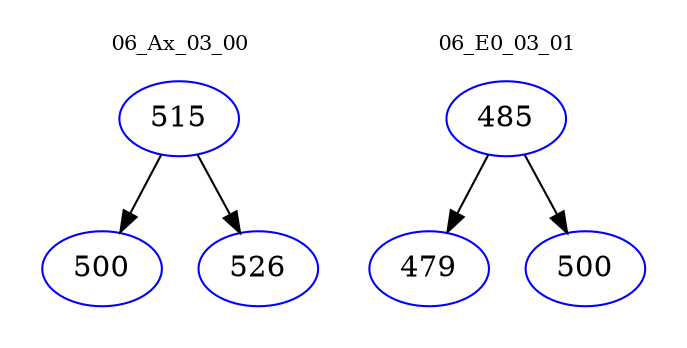 digraph{
subgraph cluster_0 {
color = white
label = "06_Ax_03_00";
fontsize=10;
T0_515 [label="515", color="blue"]
T0_515 -> T0_500 [color="black"]
T0_500 [label="500", color="blue"]
T0_515 -> T0_526 [color="black"]
T0_526 [label="526", color="blue"]
}
subgraph cluster_1 {
color = white
label = "06_E0_03_01";
fontsize=10;
T1_485 [label="485", color="blue"]
T1_485 -> T1_479 [color="black"]
T1_479 [label="479", color="blue"]
T1_485 -> T1_500 [color="black"]
T1_500 [label="500", color="blue"]
}
}
